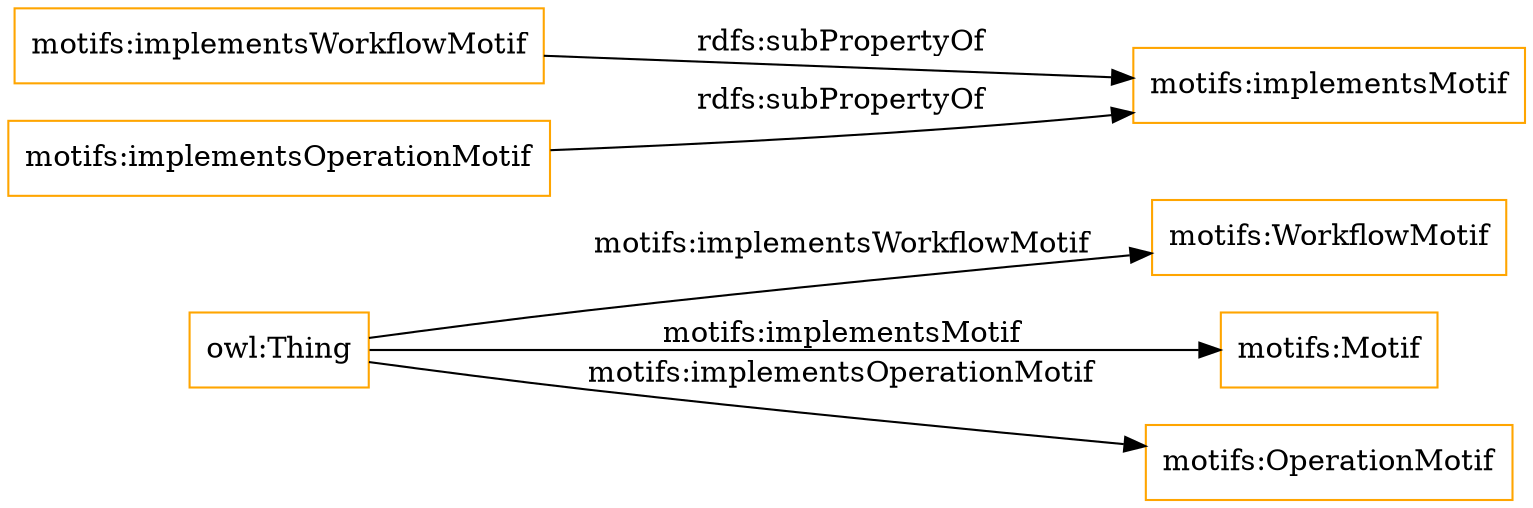 digraph ar2dtool_diagram { 
rankdir=LR;
size="1501"
node [shape = rectangle, color="orange"]; "motifs:WorkflowMotif" "motifs:Motif" "motifs:OperationMotif" ; /*classes style*/
	"motifs:implementsWorkflowMotif" -> "motifs:implementsMotif" [ label = "rdfs:subPropertyOf" ];
	"motifs:implementsOperationMotif" -> "motifs:implementsMotif" [ label = "rdfs:subPropertyOf" ];
	"owl:Thing" -> "motifs:WorkflowMotif" [ label = "motifs:implementsWorkflowMotif" ];
	"owl:Thing" -> "motifs:OperationMotif" [ label = "motifs:implementsOperationMotif" ];
	"owl:Thing" -> "motifs:Motif" [ label = "motifs:implementsMotif" ];

}
